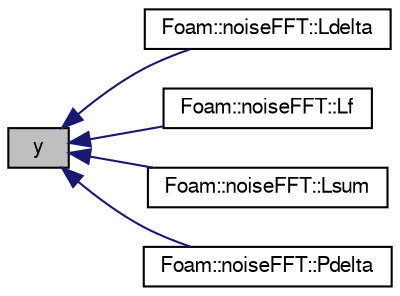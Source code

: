 digraph "y"
{
  bgcolor="transparent";
  edge [fontname="FreeSans",fontsize="10",labelfontname="FreeSans",labelfontsize="10"];
  node [fontname="FreeSans",fontsize="10",shape=record];
  rankdir="LR";
  Node1 [label="y",height=0.2,width=0.4,color="black", fillcolor="grey75", style="filled" fontcolor="black"];
  Node1 -> Node2 [dir="back",color="midnightblue",fontsize="10",style="solid",fontname="FreeSans"];
  Node2 [label="Foam::noiseFFT::Ldelta",height=0.2,width=0.4,color="black",URL="$a01565.html#aa7f180fa11de4e9a567e71c29b054d0b",tooltip="Return the one-third-octave-band PFL spectrum. "];
  Node1 -> Node3 [dir="back",color="midnightblue",fontsize="10",style="solid",fontname="FreeSans"];
  Node3 [label="Foam::noiseFFT::Lf",height=0.2,width=0.4,color="black",URL="$a01565.html#afd19402d76d82beacf0ee7003122739d",tooltip="Return the narrow-band PFL (pressure-fluctuation level) spectrum. "];
  Node1 -> Node4 [dir="back",color="midnightblue",fontsize="10",style="solid",fontname="FreeSans"];
  Node4 [label="Foam::noiseFFT::Lsum",height=0.2,width=0.4,color="black",URL="$a01565.html#ab0b8cb52eb284e8124b47e7bba012681",tooltip="Return the total PFL as the sum of Lf over all frequencies. "];
  Node1 -> Node5 [dir="back",color="midnightblue",fontsize="10",style="solid",fontname="FreeSans"];
  Node5 [label="Foam::noiseFFT::Pdelta",height=0.2,width=0.4,color="black",URL="$a01565.html#a9f7703f5a07fb07bf033722787651920",tooltip="Return the one-third-octave-band pressure spectrum. "];
}
